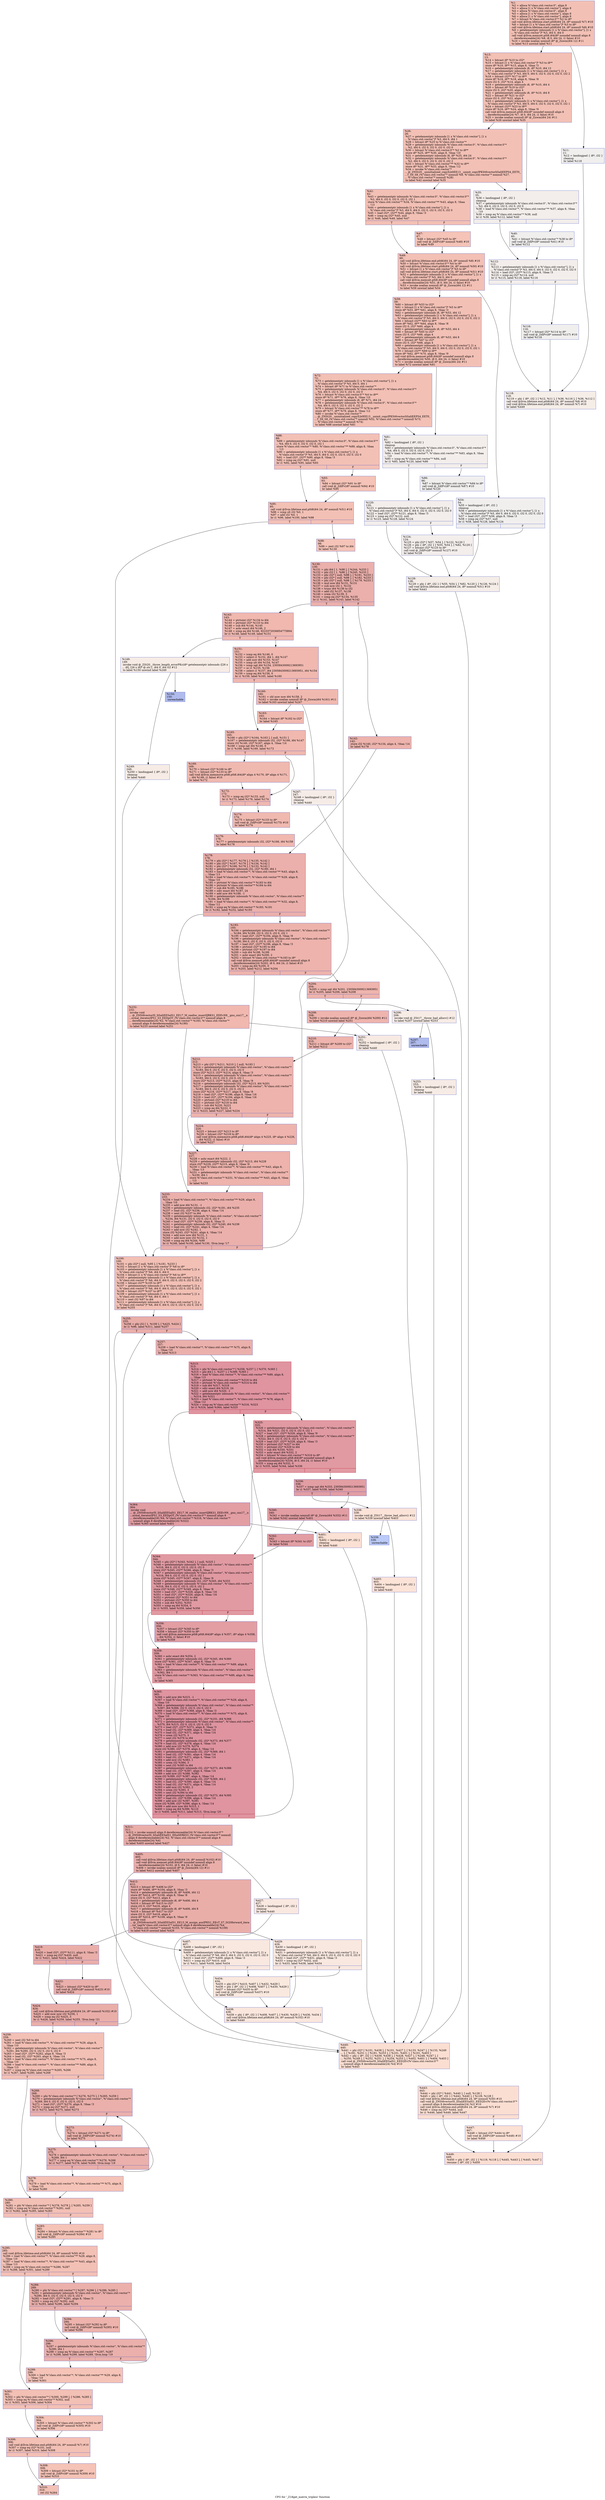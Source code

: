 digraph "CFG for '_Z18get_matrix_triplesi' function" {
	label="CFG for '_Z18get_matrix_triplesi' function";

	Node0x5599328fcbd0 [shape=record,color="#3d50c3ff", style=filled, fillcolor="#e5705870",label="{%1:\l  %2 = alloca %\"class.std::vector.0\", align 8\l  %3 = alloca [1 x %\"class.std::vector\"], align 8\l  %4 = alloca %\"class.std::vector.0\", align 8\l  %5 = alloca [1 x %\"class.std::vector\"], align 8\l  %6 = alloca [1 x %\"class.std::vector\"], align 8\l  %7 = bitcast %\"class.std::vector.0\"* %2 to i8*\l  call void @llvm.lifetime.start.p0i8(i64 24, i8* nonnull %7) #10\l  %8 = bitcast [1 x %\"class.std::vector\"]* %3 to i8*\l  call void @llvm.lifetime.start.p0i8(i64 24, i8* nonnull %8) #10\l  %9 = getelementptr inbounds [1 x %\"class.std::vector\"], [1 x\l... %\"class.std::vector\"]* %3, i64 0, i64 0\l  call void @llvm.memset.p0i8.i64(i8* noundef nonnull align 8\l... dereferenceable(24) %8, i8 0, i64 24, i1 false) #10\l  %10 = invoke noalias nonnull i8* @_Znwm(i64 12) #11\l          to label %13 unwind label %11\l}"];
	Node0x5599328fcbd0 -> Node0x5599328fde60;
	Node0x5599328fcbd0 -> Node0x5599328fdef0;
	Node0x5599328fdef0 [shape=record,color="#3d50c3ff", style=filled, fillcolor="#e0dbd870",label="{%11:\l11:                                               \l  %12 = landingpad \{ i8*, i32 \}\l          cleanup\l  br label %118\l}"];
	Node0x5599328fdef0 -> Node0x5599328fe3c0;
	Node0x5599328fde60 [shape=record,color="#3d50c3ff", style=filled, fillcolor="#e5705870",label="{%13:\l13:                                               \l  %14 = bitcast i8* %10 to i32*\l  %15 = bitcast [1 x %\"class.std::vector\"]* %3 to i8**\l  store i8* %10, i8** %15, align 8, !tbaa !3\l  %16 = getelementptr inbounds i8, i8* %10, i64 12\l  %17 = getelementptr inbounds [1 x %\"class.std::vector\"], [1 x\l... %\"class.std::vector\"]* %3, i64 0, i64 0, i32 0, i32 0, i32 0, i32 2\l  %18 = bitcast i32** %17 to i8**\l  store i8* %16, i8** %18, align 8, !tbaa !8\l  store i32 0, i32* %14, align 4\l  %19 = getelementptr inbounds i8, i8* %10, i64 4\l  %20 = bitcast i8* %19 to i32*\l  store i32 0, i32* %20, align 4\l  %21 = getelementptr inbounds i8, i8* %10, i64 8\l  %22 = bitcast i8* %21 to i32*\l  store i32 0, i32* %22, align 4\l  %23 = getelementptr inbounds [1 x %\"class.std::vector\"], [1 x\l... %\"class.std::vector\"]* %3, i64 0, i64 0, i32 0, i32 0, i32 0, i32 1\l  %24 = bitcast i32** %23 to i8**\l  store i8* %16, i8** %24, align 8, !tbaa !9\l  call void @llvm.memset.p0i8.i64(i8* noundef nonnull align 8\l... dereferenceable(24) %7, i8 0, i64 24, i1 false) #10\l  %25 = invoke noalias nonnull i8* @_Znwm(i64 24) #11\l          to label %26 unwind label %35\l}"];
	Node0x5599328fde60 -> Node0x5599328ffe50;
	Node0x5599328fde60 -> Node0x5599328ffee0;
	Node0x5599328ffe50 [shape=record,color="#3d50c3ff", style=filled, fillcolor="#e5705870",label="{%26:\l26:                                               \l  %27 = getelementptr inbounds [1 x %\"class.std::vector\"], [1 x\l... %\"class.std::vector\"]* %3, i64 0, i64 1\l  %28 = bitcast i8* %25 to %\"class.std::vector\"*\l  %29 = getelementptr inbounds %\"class.std::vector.0\", %\"class.std::vector.0\"*\l... %2, i64 0, i32 0, i32 0, i32 0, i32 0\l  %30 = bitcast %\"class.std::vector.0\"* %2 to i8**\l  store i8* %25, i8** %30, align 8, !tbaa !10\l  %31 = getelementptr inbounds i8, i8* %25, i64 24\l  %32 = getelementptr inbounds %\"class.std::vector.0\", %\"class.std::vector.0\"*\l... %2, i64 0, i32 0, i32 0, i32 0, i32 2\l  %33 = bitcast %\"class.std::vector\"** %32 to i8**\l  store i8* %31, i8** %33, align 8, !tbaa !12\l  %34 = invoke %\"class.std::vector\"*\l... @_ZNSt20__uninitialized_copyILb0EE13__uninit_copyIPKSt6vectorIiSaIiEEPS4_EET0_\l...T_S9_S8_(%\"class.std::vector\"* nonnull %9, %\"class.std::vector\"* nonnull %27,\l... %\"class.std::vector\"* nonnull %28)\l          to label %42 unwind label %35\l}"];
	Node0x5599328ffe50 -> Node0x559932900a20;
	Node0x5599328ffe50 -> Node0x5599328ffee0;
	Node0x5599328ffee0 [shape=record,color="#3d50c3ff", style=filled, fillcolor="#e5d8d170",label="{%35:\l35:                                               \l  %36 = landingpad \{ i8*, i32 \}\l          cleanup\l  %37 = getelementptr inbounds %\"class.std::vector.0\", %\"class.std::vector.0\"*\l... %2, i64 0, i32 0, i32 0, i32 0, i32 0\l  %38 = load %\"class.std::vector\"*, %\"class.std::vector\"** %37, align 8, !tbaa\l... !10\l  %39 = icmp eq %\"class.std::vector\"* %38, null\l  br i1 %39, label %112, label %40\l|{<s0>T|<s1>F}}"];
	Node0x5599328ffee0:s0 -> Node0x559932901630;
	Node0x5599328ffee0:s1 -> Node0x559932901680;
	Node0x559932901680 [shape=record,color="#3d50c3ff", style=filled, fillcolor="#e0dbd870",label="{%40:\l40:                                               \l  %41 = bitcast %\"class.std::vector\"* %38 to i8*\l  call void @_ZdlPv(i8* nonnull %41) #10\l  br label %112\l}"];
	Node0x559932901680 -> Node0x559932901630;
	Node0x559932900a20 [shape=record,color="#3d50c3ff", style=filled, fillcolor="#e5705870",label="{%42:\l42:                                               \l  %43 = getelementptr inbounds %\"class.std::vector.0\", %\"class.std::vector.0\"*\l... %2, i64 0, i32 0, i32 0, i32 0, i32 1\l  store %\"class.std::vector\"* %34, %\"class.std::vector\"** %43, align 8, !tbaa\l... !13\l  %44 = getelementptr inbounds [1 x %\"class.std::vector\"], [1 x\l... %\"class.std::vector\"]* %3, i64 0, i64 0, i32 0, i32 0, i32 0, i32 0\l  %45 = load i32*, i32** %44, align 8, !tbaa !3\l  %46 = icmp eq i32* %45, null\l  br i1 %46, label %49, label %47\l|{<s0>T|<s1>F}}"];
	Node0x559932900a20:s0 -> Node0x559932902530;
	Node0x559932900a20:s1 -> Node0x5599329025c0;
	Node0x5599329025c0 [shape=record,color="#3d50c3ff", style=filled, fillcolor="#e8765c70",label="{%47:\l47:                                               \l  %48 = bitcast i32* %45 to i8*\l  call void @_ZdlPv(i8* nonnull %48) #10\l  br label %49\l}"];
	Node0x5599329025c0 -> Node0x559932902530;
	Node0x559932902530 [shape=record,color="#3d50c3ff", style=filled, fillcolor="#e5705870",label="{%49:\l49:                                               \l  call void @llvm.lifetime.end.p0i8(i64 24, i8* nonnull %8) #10\l  %50 = bitcast %\"class.std::vector.0\"* %4 to i8*\l  call void @llvm.lifetime.start.p0i8(i64 24, i8* nonnull %50) #10\l  %51 = bitcast [1 x %\"class.std::vector\"]* %5 to i8*\l  call void @llvm.lifetime.start.p0i8(i64 24, i8* nonnull %51) #10\l  %52 = getelementptr inbounds [1 x %\"class.std::vector\"], [1 x\l... %\"class.std::vector\"]* %5, i64 0, i64 0\l  call void @llvm.memset.p0i8.i64(i8* noundef nonnull align 8\l... dereferenceable(24) %51, i8 0, i64 24, i1 false) #10\l  %53 = invoke noalias nonnull i8* @_Znwm(i64 12) #11\l          to label %59 unwind label %54\l}"];
	Node0x559932902530 -> Node0x559932903170;
	Node0x559932902530 -> Node0x5599329031c0;
	Node0x5599329031c0 [shape=record,color="#3d50c3ff", style=filled, fillcolor="#e0dbd870",label="{%54:\l54:                                               \l  %55 = landingpad \{ i8*, i32 \}\l          cleanup\l  %56 = getelementptr inbounds [1 x %\"class.std::vector\"], [1 x\l... %\"class.std::vector\"]* %5, i64 0, i64 0, i32 0, i32 0, i32 0, i32 0\l  %57 = load i32*, i32** %56, align 8, !tbaa !3\l  %58 = icmp eq i32* %57, null\l  br i1 %58, label %128, label %124\l|{<s0>T|<s1>F}}"];
	Node0x5599329031c0:s0 -> Node0x5599329034f0;
	Node0x5599329031c0:s1 -> Node0x559932903540;
	Node0x559932903170 [shape=record,color="#3d50c3ff", style=filled, fillcolor="#e5705870",label="{%59:\l59:                                               \l  %60 = bitcast i8* %53 to i32*\l  %61 = bitcast [1 x %\"class.std::vector\"]* %5 to i8**\l  store i8* %53, i8** %61, align 8, !tbaa !3\l  %62 = getelementptr inbounds i8, i8* %53, i64 12\l  %63 = getelementptr inbounds [1 x %\"class.std::vector\"], [1 x\l... %\"class.std::vector\"]* %5, i64 0, i64 0, i32 0, i32 0, i32 0, i32 2\l  %64 = bitcast i32** %63 to i8**\l  store i8* %62, i8** %64, align 8, !tbaa !8\l  store i32 0, i32* %60, align 4\l  %65 = getelementptr inbounds i8, i8* %53, i64 4\l  %66 = bitcast i8* %65 to i32*\l  store i32 0, i32* %66, align 4\l  %67 = getelementptr inbounds i8, i8* %53, i64 8\l  %68 = bitcast i8* %67 to i32*\l  store i32 0, i32* %68, align 4\l  %69 = getelementptr inbounds [1 x %\"class.std::vector\"], [1 x\l... %\"class.std::vector\"]* %5, i64 0, i64 0, i32 0, i32 0, i32 0, i32 1\l  %70 = bitcast i32** %69 to i8**\l  store i8* %62, i8** %70, align 8, !tbaa !9\l  call void @llvm.memset.p0i8.i64(i8* noundef nonnull align 8\l... dereferenceable(24) %50, i8 0, i64 24, i1 false) #10\l  %71 = invoke noalias nonnull i8* @_Znwm(i64 24) #11\l          to label %72 unwind label %81\l}"];
	Node0x559932903170 -> Node0x5599329052c0;
	Node0x559932903170 -> Node0x559932905310;
	Node0x5599329052c0 [shape=record,color="#3d50c3ff", style=filled, fillcolor="#e5705870",label="{%72:\l72:                                               \l  %73 = getelementptr inbounds [1 x %\"class.std::vector\"], [1 x\l... %\"class.std::vector\"]* %5, i64 0, i64 1\l  %74 = bitcast i8* %71 to %\"class.std::vector\"*\l  %75 = getelementptr inbounds %\"class.std::vector.0\", %\"class.std::vector.0\"*\l... %4, i64 0, i32 0, i32 0, i32 0, i32 0\l  %76 = bitcast %\"class.std::vector.0\"* %4 to i8**\l  store i8* %71, i8** %76, align 8, !tbaa !10\l  %77 = getelementptr inbounds i8, i8* %71, i64 24\l  %78 = getelementptr inbounds %\"class.std::vector.0\", %\"class.std::vector.0\"*\l... %4, i64 0, i32 0, i32 0, i32 0, i32 2\l  %79 = bitcast %\"class.std::vector\"** %78 to i8**\l  store i8* %77, i8** %79, align 8, !tbaa !12\l  %80 = invoke %\"class.std::vector\"*\l... @_ZNSt20__uninitialized_copyILb0EE13__uninit_copyIPKSt6vectorIiSaIiEEPS4_EET0_\l...T_S9_S8_(%\"class.std::vector\"* nonnull %52, %\"class.std::vector\"* nonnull %73,\l... %\"class.std::vector\"* nonnull %74)\l          to label %88 unwind label %81\l}"];
	Node0x5599329052c0 -> Node0x559932906070;
	Node0x5599329052c0 -> Node0x559932905310;
	Node0x559932905310 [shape=record,color="#3d50c3ff", style=filled, fillcolor="#e5d8d170",label="{%81:\l81:                                               \l  %82 = landingpad \{ i8*, i32 \}\l          cleanup\l  %83 = getelementptr inbounds %\"class.std::vector.0\", %\"class.std::vector.0\"*\l... %4, i64 0, i32 0, i32 0, i32 0, i32 0\l  %84 = load %\"class.std::vector\"*, %\"class.std::vector\"** %83, align 8, !tbaa\l... !10\l  %85 = icmp eq %\"class.std::vector\"* %84, null\l  br i1 %85, label %120, label %86\l|{<s0>T|<s1>F}}"];
	Node0x559932905310:s0 -> Node0x559932906520;
	Node0x559932905310:s1 -> Node0x559932906570;
	Node0x559932906570 [shape=record,color="#3d50c3ff", style=filled, fillcolor="#e0dbd870",label="{%86:\l86:                                               \l  %87 = bitcast %\"class.std::vector\"* %84 to i8*\l  call void @_ZdlPv(i8* nonnull %87) #10\l  br label %120\l}"];
	Node0x559932906570 -> Node0x559932906520;
	Node0x559932906070 [shape=record,color="#3d50c3ff", style=filled, fillcolor="#e5705870",label="{%88:\l88:                                               \l  %89 = getelementptr inbounds %\"class.std::vector.0\", %\"class.std::vector.0\"*\l... %4, i64 0, i32 0, i32 0, i32 0, i32 1\l  store %\"class.std::vector\"* %80, %\"class.std::vector\"** %89, align 8, !tbaa\l... !13\l  %90 = getelementptr inbounds [1 x %\"class.std::vector\"], [1 x\l... %\"class.std::vector\"]* %5, i64 0, i64 0, i32 0, i32 0, i32 0, i32 0\l  %91 = load i32*, i32** %90, align 8, !tbaa !3\l  %92 = icmp eq i32* %91, null\l  br i1 %92, label %95, label %93\l|{<s0>T|<s1>F}}"];
	Node0x559932906070:s0 -> Node0x5599329072a0;
	Node0x559932906070:s1 -> Node0x5599329072f0;
	Node0x5599329072f0 [shape=record,color="#3d50c3ff", style=filled, fillcolor="#e8765c70",label="{%93:\l93:                                               \l  %94 = bitcast i32* %91 to i8*\l  call void @_ZdlPv(i8* nonnull %94) #10\l  br label %95\l}"];
	Node0x5599329072f0 -> Node0x5599329072a0;
	Node0x5599329072a0 [shape=record,color="#3d50c3ff", style=filled, fillcolor="#e5705870",label="{%95:\l95:                                               \l  call void @llvm.lifetime.end.p0i8(i64 24, i8* nonnull %51) #10\l  %96 = icmp slt i32 %0, 1\l  %97 = add i32 %0, 1\l  br i1 %96, label %100, label %98\l|{<s0>T|<s1>F}}"];
	Node0x5599329072a0:s0 -> Node0x559932907850;
	Node0x5599329072a0:s1 -> Node0x5599329078a0;
	Node0x5599329078a0 [shape=record,color="#3d50c3ff", style=filled, fillcolor="#e8765c70",label="{%98:\l98:                                               \l  %99 = zext i32 %97 to i64\l  br label %130\l}"];
	Node0x5599329078a0 -> Node0x559932907a10;
	Node0x559932907850 [shape=record,color="#3d50c3ff", style=filled, fillcolor="#e5705870",label="{%100:\l100:                                              \l  %101 = phi i32* [ null, %95 ], [ %181, %233 ]\l  %102 = bitcast [1 x %\"class.std::vector\"]* %6 to i8*\l  %103 = getelementptr inbounds [1 x %\"class.std::vector\"], [1 x\l... %\"class.std::vector\"]* %6, i64 0, i64 0\l  %104 = bitcast [1 x %\"class.std::vector\"]* %6 to i8**\l  %105 = getelementptr inbounds [1 x %\"class.std::vector\"], [1 x\l... %\"class.std::vector\"]* %6, i64 0, i64 0, i32 0, i32 0, i32 0, i32 2\l  %106 = bitcast i32** %105 to i8**\l  %107 = getelementptr inbounds [1 x %\"class.std::vector\"], [1 x\l... %\"class.std::vector\"]* %6, i64 0, i64 0, i32 0, i32 0, i32 0, i32 1\l  %108 = bitcast i32** %107 to i8**\l  %109 = getelementptr inbounds [1 x %\"class.std::vector\"], [1 x\l... %\"class.std::vector\"]* %6, i64 0, i64 1\l  %110 = zext i32 %97 to i64\l  %111 = getelementptr inbounds [1 x %\"class.std::vector\"], [1 x\l... %\"class.std::vector\"]* %6, i64 0, i64 0, i32 0, i32 0, i32 0, i32 0\l  br label %255\l}"];
	Node0x559932907850 -> Node0x559932908320;
	Node0x559932901630 [shape=record,color="#3d50c3ff", style=filled, fillcolor="#e5d8d170",label="{%112:\l112:                                              \l  %113 = getelementptr inbounds [1 x %\"class.std::vector\"], [1 x\l... %\"class.std::vector\"]* %3, i64 0, i64 0, i32 0, i32 0, i32 0, i32 0\l  %114 = load i32*, i32** %113, align 8, !tbaa !3\l  %115 = icmp eq i32* %114, null\l  br i1 %115, label %118, label %116\l|{<s0>T|<s1>F}}"];
	Node0x559932901630:s0 -> Node0x5599328fe3c0;
	Node0x559932901630:s1 -> Node0x559932908660;
	Node0x559932908660 [shape=record,color="#3d50c3ff", style=filled, fillcolor="#e0dbd870",label="{%116:\l116:                                              \l  %117 = bitcast i32* %114 to i8*\l  call void @_ZdlPv(i8* nonnull %117) #10\l  br label %118\l}"];
	Node0x559932908660 -> Node0x5599328fe3c0;
	Node0x5599328fe3c0 [shape=record,color="#3d50c3ff", style=filled, fillcolor="#e8d6cc70",label="{%118:\l118:                                              \l  %119 = phi \{ i8*, i32 \} [ %12, %11 ], [ %36, %116 ], [ %36, %112 ]\l  call void @llvm.lifetime.end.p0i8(i64 24, i8* nonnull %8) #10\l  call void @llvm.lifetime.end.p0i8(i64 24, i8* nonnull %7) #10\l  br label %449\l}"];
	Node0x5599328fe3c0 -> Node0x559932908cb0;
	Node0x559932906520 [shape=record,color="#3d50c3ff", style=filled, fillcolor="#e5d8d170",label="{%120:\l120:                                              \l  %121 = getelementptr inbounds [1 x %\"class.std::vector\"], [1 x\l... %\"class.std::vector\"]* %5, i64 0, i64 0, i32 0, i32 0, i32 0, i32 0\l  %122 = load i32*, i32** %121, align 8, !tbaa !3\l  %123 = icmp eq i32* %122, null\l  br i1 %123, label %128, label %124\l|{<s0>T|<s1>F}}"];
	Node0x559932906520:s0 -> Node0x5599329034f0;
	Node0x559932906520:s1 -> Node0x559932903540;
	Node0x559932903540 [shape=record,color="#3d50c3ff", style=filled, fillcolor="#e3d9d370",label="{%124:\l124:                                              \l  %125 = phi i32* [ %57, %54 ], [ %122, %120 ]\l  %126 = phi \{ i8*, i32 \} [ %55, %54 ], [ %82, %120 ]\l  %127 = bitcast i32* %125 to i8*\l  call void @_ZdlPv(i8* nonnull %127) #10\l  br label %128\l}"];
	Node0x559932903540 -> Node0x5599329034f0;
	Node0x5599329034f0 [shape=record,color="#3d50c3ff", style=filled, fillcolor="#e8d6cc70",label="{%128:\l128:                                              \l  %129 = phi \{ i8*, i32 \} [ %55, %54 ], [ %82, %120 ], [ %126, %124 ]\l  call void @llvm.lifetime.end.p0i8(i64 24, i8* nonnull %51) #10\l  br label %443\l}"];
	Node0x5599329034f0 -> Node0x559932909d60;
	Node0x559932907a10 [shape=record,color="#3d50c3ff", style=filled, fillcolor="#d24b4070",label="{%130:\l130:                                              \l  %131 = phi i64 [ 1, %98 ], [ %244, %233 ]\l  %132 = phi i32 [ 1, %98 ], [ %245, %233 ]\l  %133 = phi i32* [ null, %98 ], [ %181, %233 ]\l  %134 = phi i32* [ null, %98 ], [ %182, %233 ]\l  %135 = phi i32* [ null, %98 ], [ %179, %233 ]\l  %136 = mul nsw i64 %131, %131\l  %137 = sub nsw i32 1, %132\l  %138 = trunc i64 %136 to i32\l  %139 = add i32 %137, %138\l  %140 = srem i32 %139, 3\l  %141 = icmp eq i32* %134, %135\l  br i1 %141, label %143, label %142\l|{<s0>T|<s1>F}}"];
	Node0x559932907a10:s0 -> Node0x55993290a560;
	Node0x559932907a10:s1 -> Node0x55993290a5f0;
	Node0x55993290a5f0 [shape=record,color="#3d50c3ff", style=filled, fillcolor="#d6524470",label="{%142:\l142:                                              \l  store i32 %140, i32* %134, align 4, !tbaa !14\l  br label %178\l}"];
	Node0x55993290a5f0 -> Node0x55993290a880;
	Node0x55993290a560 [shape=record,color="#3d50c3ff", style=filled, fillcolor="#dc5d4a70",label="{%143:\l143:                                              \l  %144 = ptrtoint i32* %134 to i64\l  %145 = ptrtoint i32* %133 to i64\l  %146 = sub i64 %144, %145\l  %147 = ashr exact i64 %146, 2\l  %148 = icmp eq i64 %146, 9223372036854775804\l  br i1 %148, label %149, label %151\l|{<s0>T|<s1>F}}"];
	Node0x55993290a560:s0 -> Node0x55993290ac70;
	Node0x55993290a560:s1 -> Node0x55993290acc0;
	Node0x55993290ac70 [shape=record,color="#3d50c3ff", style=filled, fillcolor="#ecd3c570",label="{%149:\l149:                                              \l  invoke void @_ZSt20__throw_length_errorPKc(i8* getelementptr inbounds ([26 x\l... i8], [26 x i8]* @.str.1, i64 0, i64 0)) #12\l          to label %150 unwind label %249\l}"];
	Node0x55993290ac70 -> Node0x55993290aec0;
	Node0x55993290ac70 -> Node0x55993290af10;
	Node0x55993290aec0 [shape=record,color="#3d50c3ff", style=filled, fillcolor="#4c66d670",label="{%150:\l150:                                              \l  unreachable\l}"];
	Node0x55993290acc0 [shape=record,color="#3d50c3ff", style=filled, fillcolor="#dc5d4a70",label="{%151:\l151:                                              \l  %152 = icmp eq i64 %146, 0\l  %153 = select i1 %152, i64 1, i64 %147\l  %154 = add nsw i64 %153, %147\l  %155 = icmp ult i64 %154, %147\l  %156 = icmp ugt i64 %154, 2305843009213693951\l  %157 = or i1 %155, %156\l  %158 = select i1 %157, i64 2305843009213693951, i64 %154\l  %159 = icmp eq i64 %158, 0\l  br i1 %159, label %165, label %160\l|{<s0>T|<s1>F}}"];
	Node0x55993290acc0:s0 -> Node0x55993290b750;
	Node0x55993290acc0:s1 -> Node0x55993290b7a0;
	Node0x55993290b7a0 [shape=record,color="#3d50c3ff", style=filled, fillcolor="#de614d70",label="{%160:\l160:                                              \l  %161 = shl nuw nsw i64 %158, 2\l  %162 = invoke noalias nonnull i8* @_Znwm(i64 %161) #11\l          to label %163 unwind label %247\l}"];
	Node0x55993290b7a0 -> Node0x55993290b930;
	Node0x55993290b7a0 -> Node0x55993290b980;
	Node0x55993290b930 [shape=record,color="#3d50c3ff", style=filled, fillcolor="#de614d70",label="{%163:\l163:                                              \l  %164 = bitcast i8* %162 to i32*\l  br label %165\l}"];
	Node0x55993290b930 -> Node0x55993290b750;
	Node0x55993290b750 [shape=record,color="#3d50c3ff", style=filled, fillcolor="#dc5d4a70",label="{%165:\l165:                                              \l  %166 = phi i32* [ %164, %163 ], [ null, %151 ]\l  %167 = getelementptr inbounds i32, i32* %166, i64 %147\l  store i32 %140, i32* %167, align 4, !tbaa !14\l  %168 = icmp sgt i64 %146, 0\l  br i1 %168, label %169, label %172\l|{<s0>T|<s1>F}}"];
	Node0x55993290b750:s0 -> Node0x55993290c4c0;
	Node0x55993290b750:s1 -> Node0x55993290c510;
	Node0x55993290c4c0 [shape=record,color="#3d50c3ff", style=filled, fillcolor="#de614d70",label="{%169:\l169:                                              \l  %170 = bitcast i32* %166 to i8*\l  %171 = bitcast i32* %133 to i8*\l  call void @llvm.memmove.p0i8.p0i8.i64(i8* align 4 %170, i8* align 4 %171,\l... i64 %146, i1 false) #10\l  br label %172\l}"];
	Node0x55993290c4c0 -> Node0x55993290c510;
	Node0x55993290c510 [shape=record,color="#3d50c3ff", style=filled, fillcolor="#dc5d4a70",label="{%172:\l172:                                              \l  %173 = icmp eq i32* %133, null\l  br i1 %173, label %176, label %174\l|{<s0>T|<s1>F}}"];
	Node0x55993290c510:s0 -> Node0x55993290cb00;
	Node0x55993290c510:s1 -> Node0x55993290cb50;
	Node0x55993290cb50 [shape=record,color="#3d50c3ff", style=filled, fillcolor="#de614d70",label="{%174:\l174:                                              \l  %175 = bitcast i32* %133 to i8*\l  call void @_ZdlPv(i8* nonnull %175) #10\l  br label %176\l}"];
	Node0x55993290cb50 -> Node0x55993290cb00;
	Node0x55993290cb00 [shape=record,color="#3d50c3ff", style=filled, fillcolor="#dc5d4a70",label="{%176:\l176:                                              \l  %177 = getelementptr inbounds i32, i32* %166, i64 %158\l  br label %178\l}"];
	Node0x55993290cb00 -> Node0x55993290a880;
	Node0x55993290a880 [shape=record,color="#3d50c3ff", style=filled, fillcolor="#d24b4070",label="{%178:\l178:                                              \l  %179 = phi i32* [ %177, %176 ], [ %135, %142 ]\l  %180 = phi i32* [ %167, %176 ], [ %134, %142 ]\l  %181 = phi i32* [ %166, %176 ], [ %133, %142 ]\l  %182 = getelementptr inbounds i32, i32* %180, i64 1\l  %183 = load %\"class.std::vector\"*, %\"class.std::vector\"** %43, align 8,\l... !tbaa !13\l  %184 = load %\"class.std::vector\"*, %\"class.std::vector\"** %29, align 8,\l... !tbaa !10\l  %185 = ptrtoint %\"class.std::vector\"* %183 to i64\l  %186 = ptrtoint %\"class.std::vector\"* %184 to i64\l  %187 = sub i64 %185, %186\l  %188 = sdiv exact i64 %187, 24\l  %189 = add nsw i64 %188, -1\l  %190 = getelementptr inbounds %\"class.std::vector\", %\"class.std::vector\"*\l... %184, i64 %189\l  %191 = load %\"class.std::vector\"*, %\"class.std::vector\"** %32, align 8,\l... !tbaa !12\l  %192 = icmp eq %\"class.std::vector\"* %183, %191\l  br i1 %192, label %232, label %193\l|{<s0>T|<s1>F}}"];
	Node0x55993290a880:s0 -> Node0x55993290d730;
	Node0x55993290a880:s1 -> Node0x55993290d780;
	Node0x55993290d780 [shape=record,color="#3d50c3ff", style=filled, fillcolor="#d6524470",label="{%193:\l193:                                              \l  %194 = getelementptr inbounds %\"class.std::vector\", %\"class.std::vector\"*\l... %184, i64 %189, i32 0, i32 0, i32 0, i32 1\l  %195 = load i32*, i32** %194, align 8, !tbaa !9\l  %196 = getelementptr inbounds %\"class.std::vector\", %\"class.std::vector\"*\l... %190, i64 0, i32 0, i32 0, i32 0, i32 0\l  %197 = load i32*, i32** %196, align 8, !tbaa !3\l  %198 = ptrtoint i32* %195 to i64\l  %199 = ptrtoint i32* %197 to i64\l  %200 = sub i64 %198, %199\l  %201 = ashr exact i64 %200, 2\l  %202 = bitcast %\"class.std::vector\"* %183 to i8*\l  call void @llvm.memset.p0i8.i64(i8* noundef nonnull align 8\l... dereferenceable(24) %202, i8 0, i64 24, i1 false) #10\l  %203 = icmp eq i64 %200, 0\l  br i1 %203, label %212, label %204\l|{<s0>T|<s1>F}}"];
	Node0x55993290d780:s0 -> Node0x55993290e030;
	Node0x55993290d780:s1 -> Node0x55993290e080;
	Node0x55993290e080 [shape=record,color="#3d50c3ff", style=filled, fillcolor="#d8564670",label="{%204:\l204:                                              \l  %205 = icmp ugt i64 %201, 2305843009213693951\l  br i1 %205, label %206, label %208\l|{<s0>T|<s1>F}}"];
	Node0x55993290e080:s0 -> Node0x55993290e210;
	Node0x55993290e080:s1 -> Node0x55993290e260;
	Node0x55993290e210 [shape=record,color="#3d50c3ff", style=filled, fillcolor="#ecd3c570",label="{%206:\l206:                                              \l  invoke void @_ZSt17__throw_bad_allocv() #12\l          to label %207 unwind label %253\l}"];
	Node0x55993290e210 -> Node0x55993290e360;
	Node0x55993290e210 -> Node0x55993290e3b0;
	Node0x55993290e360 [shape=record,color="#3d50c3ff", style=filled, fillcolor="#4c66d670",label="{%207:\l207:                                              \l  unreachable\l}"];
	Node0x55993290e260 [shape=record,color="#3d50c3ff", style=filled, fillcolor="#d8564670",label="{%208:\l208:                                              \l  %209 = invoke noalias nonnull i8* @_Znwm(i64 %200) #11\l          to label %210 unwind label %251\l}"];
	Node0x55993290e260 -> Node0x55993290e650;
	Node0x55993290e260 -> Node0x55993290e6a0;
	Node0x55993290e650 [shape=record,color="#3d50c3ff", style=filled, fillcolor="#d8564670",label="{%210:\l210:                                              \l  %211 = bitcast i8* %209 to i32*\l  br label %212\l}"];
	Node0x55993290e650 -> Node0x55993290e030;
	Node0x55993290e030 [shape=record,color="#3d50c3ff", style=filled, fillcolor="#d6524470",label="{%212:\l212:                                              \l  %213 = phi i32* [ %211, %210 ], [ null, %193 ]\l  %214 = getelementptr inbounds %\"class.std::vector\", %\"class.std::vector\"*\l... %183, i64 0, i32 0, i32 0, i32 0, i32 0\l  store i32* %213, i32** %214, align 8, !tbaa !3\l  %215 = getelementptr inbounds %\"class.std::vector\", %\"class.std::vector\"*\l... %183, i64 0, i32 0, i32 0, i32 0, i32 1\l  store i32* %213, i32** %215, align 8, !tbaa !9\l  %216 = getelementptr inbounds i32, i32* %213, i64 %201\l  %217 = getelementptr inbounds %\"class.std::vector\", %\"class.std::vector\"*\l... %183, i64 0, i32 0, i32 0, i32 0, i32 2\l  store i32* %216, i32** %217, align 8, !tbaa !8\l  %218 = load i32*, i32** %196, align 8, !tbaa !16\l  %219 = load i32*, i32** %194, align 8, !tbaa !16\l  %220 = ptrtoint i32* %219 to i64\l  %221 = ptrtoint i32* %218 to i64\l  %222 = sub i64 %220, %221\l  %223 = icmp eq i64 %222, 0\l  br i1 %223, label %227, label %224\l|{<s0>T|<s1>F}}"];
	Node0x55993290e030:s0 -> Node0x55993290f8f0;
	Node0x55993290e030:s1 -> Node0x55993290f940;
	Node0x55993290f940 [shape=record,color="#3d50c3ff", style=filled, fillcolor="#d8564670",label="{%224:\l224:                                              \l  %225 = bitcast i32* %213 to i8*\l  %226 = bitcast i32* %218 to i8*\l  call void @llvm.memmove.p0i8.p0i8.i64(i8* align 4 %225, i8* align 4 %226,\l... i64 %222, i1 false) #10\l  br label %227\l}"];
	Node0x55993290f940 -> Node0x55993290f8f0;
	Node0x55993290f8f0 [shape=record,color="#3d50c3ff", style=filled, fillcolor="#d6524470",label="{%227:\l227:                                              \l  %228 = ashr exact i64 %222, 2\l  %229 = getelementptr inbounds i32, i32* %213, i64 %228\l  store i32* %229, i32** %215, align 8, !tbaa !9\l  %230 = load %\"class.std::vector\"*, %\"class.std::vector\"** %43, align 8,\l... !tbaa !13\l  %231 = getelementptr inbounds %\"class.std::vector\", %\"class.std::vector\"*\l... %230, i64 1\l  store %\"class.std::vector\"* %231, %\"class.std::vector\"** %43, align 8, !tbaa\l... !13\l  br label %233\l}"];
	Node0x55993290f8f0 -> Node0x559932907ad0;
	Node0x55993290d730 [shape=record,color="#3d50c3ff", style=filled, fillcolor="#dc5d4a70",label="{%232:\l232:                                              \l  invoke void\l... @_ZNSt6vectorIS_IiSaIiEESaIS1_EE17_M_realloc_insertIJRKS1_EEEvN9__gnu_cxx17__n\l...ormal_iteratorIPS1_S3_EEDpOT_(%\"class.std::vector.0\"* nonnull align 8\l... dereferenceable(24) %2, %\"class.std::vector\"* %183, %\"class.std::vector\"*\l... nonnull align 8 dereferenceable(24) %190)\l          to label %233 unwind label %251\l}"];
	Node0x55993290d730 -> Node0x559932907ad0;
	Node0x55993290d730 -> Node0x55993290e6a0;
	Node0x559932907ad0 [shape=record,color="#3d50c3ff", style=filled, fillcolor="#d24b4070",label="{%233:\l233:                                              \l  %234 = load %\"class.std::vector\"*, %\"class.std::vector\"** %29, align 8,\l... !tbaa !10\l  %235 = add nsw i64 %131, -1\l  %236 = getelementptr inbounds i32, i32* %181, i64 %235\l  %237 = load i32, i32* %236, align 4, !tbaa !14\l  %238 = sext i32 %237 to i64\l  %239 = getelementptr inbounds %\"class.std::vector\", %\"class.std::vector\"*\l... %234, i64 %131, i32 0, i32 0, i32 0, i32 0\l  %240 = load i32*, i32** %239, align 8, !tbaa !3\l  %241 = getelementptr inbounds i32, i32* %240, i64 %238\l  %242 = load i32, i32* %241, align 4, !tbaa !14\l  %243 = add nsw i32 %242, 1\l  store i32 %243, i32* %241, align 4, !tbaa !14\l  %244 = add nuw nsw i64 %131, 1\l  %245 = add nuw nsw i32 %132, 1\l  %246 = icmp eq i64 %244, %99\l  br i1 %246, label %100, label %130, !llvm.loop !17\l|{<s0>T|<s1>F}}"];
	Node0x559932907ad0:s0 -> Node0x559932907850;
	Node0x559932907ad0:s1 -> Node0x559932907a10;
	Node0x55993290b980 [shape=record,color="#3d50c3ff", style=filled, fillcolor="#ead5c970",label="{%247:\l247:                                              \l  %248 = landingpad \{ i8*, i32 \}\l          cleanup\l  br label %440\l}"];
	Node0x55993290b980 -> Node0x559932910e20;
	Node0x55993290af10 [shape=record,color="#3d50c3ff", style=filled, fillcolor="#ecd3c570",label="{%249:\l249:                                              \l  %250 = landingpad \{ i8*, i32 \}\l          cleanup\l  br label %440\l}"];
	Node0x55993290af10 -> Node0x559932910e20;
	Node0x55993290e6a0 [shape=record,color="#3d50c3ff", style=filled, fillcolor="#eed0c070",label="{%251:\l251:                                              \l  %252 = landingpad \{ i8*, i32 \}\l          cleanup\l  br label %440\l}"];
	Node0x55993290e6a0 -> Node0x559932910e20;
	Node0x55993290e3b0 [shape=record,color="#3d50c3ff", style=filled, fillcolor="#ecd3c570",label="{%253:\l253:                                              \l  %254 = landingpad \{ i8*, i32 \}\l          cleanup\l  br label %440\l}"];
	Node0x55993290e3b0 -> Node0x559932910e20;
	Node0x559932908320 [shape=record,color="#3d50c3ff", style=filled, fillcolor="#d0473d70",label="{%255:\l255:                                              \l  %256 = phi i32 [ 1, %100 ], [ %425, %424 ]\l  br i1 %96, label %311, label %257\l|{<s0>T|<s1>F}}"];
	Node0x559932908320:s0 -> Node0x559932909330;
	Node0x559932908320:s1 -> Node0x559932909380;
	Node0x559932909380 [shape=record,color="#3d50c3ff", style=filled, fillcolor="#d24b4070",label="{%257:\l257:                                              \l  %258 = load %\"class.std::vector\"*, %\"class.std::vector\"** %75, align 8,\l... !tbaa !10\l  br label %313\l}"];
	Node0x559932909380 -> Node0x5599329094f0;
	Node0x5599329095b0 [shape=record,color="#3d50c3ff", style=filled, fillcolor="#e5705870",label="{%259:\l259:                                              \l  %260 = sext i32 %0 to i64\l  %261 = load %\"class.std::vector\"*, %\"class.std::vector\"** %29, align 8,\l... !tbaa !10\l  %262 = getelementptr inbounds %\"class.std::vector\", %\"class.std::vector\"*\l... %261, i64 %260, i32 0, i32 0, i32 0, i32 0\l  %263 = load i32*, i32** %262, align 8, !tbaa !3\l  %264 = load i32, i32* %263, align 4, !tbaa !14\l  %265 = load %\"class.std::vector\"*, %\"class.std::vector\"** %75, align 8,\l... !tbaa !10\l  %266 = load %\"class.std::vector\"*, %\"class.std::vector\"** %89, align 8,\l... !tbaa !13\l  %267 = icmp eq %\"class.std::vector\"* %265, %266\l  br i1 %267, label %280, label %268\l|{<s0>T|<s1>F}}"];
	Node0x5599329095b0:s0 -> Node0x559932909a50;
	Node0x5599329095b0:s1 -> Node0x559932909aa0;
	Node0x559932909aa0 [shape=record,color="#3d50c3ff", style=filled, fillcolor="#d24b4070",label="{%268:\l268:                                              \l  %269 = phi %\"class.std::vector\"* [ %276, %275 ], [ %265, %259 ]\l  %270 = getelementptr inbounds %\"class.std::vector\", %\"class.std::vector\"*\l... %269, i64 0, i32 0, i32 0, i32 0, i32 0\l  %271 = load i32*, i32** %270, align 8, !tbaa !3\l  %272 = icmp eq i32* %271, null\l  br i1 %272, label %275, label %273\l|{<s0>T|<s1>F}}"];
	Node0x559932909aa0:s0 -> Node0x559932909af0;
	Node0x559932909aa0:s1 -> Node0x559932912610;
	Node0x559932912610 [shape=record,color="#3d50c3ff", style=filled, fillcolor="#d6524470",label="{%273:\l273:                                              \l  %274 = bitcast i32* %271 to i8*\l  call void @_ZdlPv(i8* nonnull %274) #10\l  br label %275\l}"];
	Node0x559932912610 -> Node0x559932909af0;
	Node0x559932909af0 [shape=record,color="#3d50c3ff", style=filled, fillcolor="#d24b4070",label="{%275:\l275:                                              \l  %276 = getelementptr inbounds %\"class.std::vector\", %\"class.std::vector\"*\l... %269, i64 1\l  %277 = icmp eq %\"class.std::vector\"* %276, %266\l  br i1 %277, label %278, label %268, !llvm.loop !19\l|{<s0>T|<s1>F}}"];
	Node0x559932909af0:s0 -> Node0x559932912a50;
	Node0x559932909af0:s1 -> Node0x559932909aa0;
	Node0x559932912a50 [shape=record,color="#3d50c3ff", style=filled, fillcolor="#e8765c70",label="{%278:\l278:                                              \l  %279 = load %\"class.std::vector\"*, %\"class.std::vector\"** %75, align 8,\l... !tbaa !10\l  br label %280\l}"];
	Node0x559932912a50 -> Node0x559932909a50;
	Node0x559932909a50 [shape=record,color="#3d50c3ff", style=filled, fillcolor="#e5705870",label="{%280:\l280:                                              \l  %281 = phi %\"class.std::vector\"* [ %279, %278 ], [ %265, %259 ]\l  %282 = icmp eq %\"class.std::vector\"* %281, null\l  br i1 %282, label %285, label %283\l|{<s0>T|<s1>F}}"];
	Node0x559932909a50:s0 -> Node0x5599328fe8f0;
	Node0x559932909a50:s1 -> Node0x5599328fe940;
	Node0x5599328fe940 [shape=record,color="#3d50c3ff", style=filled, fillcolor="#e8765c70",label="{%283:\l283:                                              \l  %284 = bitcast %\"class.std::vector\"* %281 to i8*\l  call void @_ZdlPv(i8* nonnull %284) #10\l  br label %285\l}"];
	Node0x5599328fe940 -> Node0x5599328fe8f0;
	Node0x5599328fe8f0 [shape=record,color="#3d50c3ff", style=filled, fillcolor="#e5705870",label="{%285:\l285:                                              \l  call void @llvm.lifetime.end.p0i8(i64 24, i8* nonnull %50) #10\l  %286 = load %\"class.std::vector\"*, %\"class.std::vector\"** %29, align 8,\l... !tbaa !10\l  %287 = load %\"class.std::vector\"*, %\"class.std::vector\"** %43, align 8,\l... !tbaa !13\l  %288 = icmp eq %\"class.std::vector\"* %286, %287\l  br i1 %288, label %301, label %289\l|{<s0>T|<s1>F}}"];
	Node0x5599328fe8f0:s0 -> Node0x5599328fef10;
	Node0x5599328fe8f0:s1 -> Node0x5599328fef60;
	Node0x5599328fef60 [shape=record,color="#3d50c3ff", style=filled, fillcolor="#d24b4070",label="{%289:\l289:                                              \l  %290 = phi %\"class.std::vector\"* [ %297, %296 ], [ %286, %285 ]\l  %291 = getelementptr inbounds %\"class.std::vector\", %\"class.std::vector\"*\l... %290, i64 0, i32 0, i32 0, i32 0, i32 0\l  %292 = load i32*, i32** %291, align 8, !tbaa !3\l  %293 = icmp eq i32* %292, null\l  br i1 %293, label %296, label %294\l|{<s0>T|<s1>F}}"];
	Node0x5599328fef60:s0 -> Node0x5599328ff060;
	Node0x5599328fef60:s1 -> Node0x5599329142f0;
	Node0x5599329142f0 [shape=record,color="#3d50c3ff", style=filled, fillcolor="#d6524470",label="{%294:\l294:                                              \l  %295 = bitcast i32* %292 to i8*\l  call void @_ZdlPv(i8* nonnull %295) #10\l  br label %296\l}"];
	Node0x5599329142f0 -> Node0x5599328ff060;
	Node0x5599328ff060 [shape=record,color="#3d50c3ff", style=filled, fillcolor="#d24b4070",label="{%296:\l296:                                              \l  %297 = getelementptr inbounds %\"class.std::vector\", %\"class.std::vector\"*\l... %290, i64 1\l  %298 = icmp eq %\"class.std::vector\"* %297, %287\l  br i1 %298, label %299, label %289, !llvm.loop !19\l|{<s0>T|<s1>F}}"];
	Node0x5599328ff060:s0 -> Node0x559932914730;
	Node0x5599328ff060:s1 -> Node0x5599328fef60;
	Node0x559932914730 [shape=record,color="#3d50c3ff", style=filled, fillcolor="#e8765c70",label="{%299:\l299:                                              \l  %300 = load %\"class.std::vector\"*, %\"class.std::vector\"** %29, align 8,\l... !tbaa !10\l  br label %301\l}"];
	Node0x559932914730 -> Node0x5599328fef10;
	Node0x5599328fef10 [shape=record,color="#3d50c3ff", style=filled, fillcolor="#e5705870",label="{%301:\l301:                                              \l  %302 = phi %\"class.std::vector\"* [ %300, %299 ], [ %286, %285 ]\l  %303 = icmp eq %\"class.std::vector\"* %302, null\l  br i1 %303, label %306, label %304\l|{<s0>T|<s1>F}}"];
	Node0x5599328fef10:s0 -> Node0x559932915060;
	Node0x5599328fef10:s1 -> Node0x5599329150b0;
	Node0x5599329150b0 [shape=record,color="#3d50c3ff", style=filled, fillcolor="#e8765c70",label="{%304:\l304:                                              \l  %305 = bitcast %\"class.std::vector\"* %302 to i8*\l  call void @_ZdlPv(i8* nonnull %305) #10\l  br label %306\l}"];
	Node0x5599329150b0 -> Node0x559932915060;
	Node0x559932915060 [shape=record,color="#3d50c3ff", style=filled, fillcolor="#e5705870",label="{%306:\l306:                                              \l  call void @llvm.lifetime.end.p0i8(i64 24, i8* nonnull %7) #10\l  %307 = icmp eq i32* %101, null\l  br i1 %307, label %310, label %308\l|{<s0>T|<s1>F}}"];
	Node0x559932915060:s0 -> Node0x559932915580;
	Node0x559932915060:s1 -> Node0x5599329155d0;
	Node0x5599329155d0 [shape=record,color="#3d50c3ff", style=filled, fillcolor="#e8765c70",label="{%308:\l308:                                              \l  %309 = bitcast i32* %101 to i8*\l  call void @_ZdlPv(i8* nonnull %309) #10\l  br label %310\l}"];
	Node0x5599329155d0 -> Node0x559932915580;
	Node0x559932915580 [shape=record,color="#3d50c3ff", style=filled, fillcolor="#e5705870",label="{%310:\l310:                                              \l  ret i32 %264\l}"];
	Node0x559932909330 [shape=record,color="#3d50c3ff", style=filled, fillcolor="#d0473d70",label="{%311:\l311:                                              \l  %312 = invoke nonnull align 8 dereferenceable(24) %\"class.std::vector.0\"*\l... @_ZNSt6vectorIS_IiSaIiEESaIS1_EEaSERKS3_(%\"class.std::vector.0\"* nonnull\l... align 8 dereferenceable(24) %2, %\"class.std::vector.0\"* nonnull align 8\l... dereferenceable(24) %4)\l          to label %405 unwind label %427\l}"];
	Node0x559932909330 -> Node0x559932915910;
	Node0x559932909330 -> Node0x559932915960;
	Node0x5599329094f0 [shape=record,color="#b70d28ff", style=filled, fillcolor="#b70d2870",label="{%313:\l313:                                              \l  %314 = phi %\"class.std::vector\"* [ %258, %257 ], [ %370, %365 ]\l  %315 = phi i64 [ 1, %257 ], [ %399, %365 ]\l  %316 = load %\"class.std::vector\"*, %\"class.std::vector\"** %89, align 8,\l... !tbaa !13\l  %317 = ptrtoint %\"class.std::vector\"* %316 to i64\l  %318 = ptrtoint %\"class.std::vector\"* %314 to i64\l  %319 = sub i64 %317, %318\l  %320 = sdiv exact i64 %319, 24\l  %321 = add nsw i64 %320, -1\l  %322 = getelementptr inbounds %\"class.std::vector\", %\"class.std::vector\"*\l... %314, i64 %321\l  %323 = load %\"class.std::vector\"*, %\"class.std::vector\"** %78, align 8,\l... !tbaa !12\l  %324 = icmp eq %\"class.std::vector\"* %316, %323\l  br i1 %324, label %364, label %325\l|{<s0>T|<s1>F}}"];
	Node0x5599329094f0:s0 -> Node0x559932916290;
	Node0x5599329094f0:s1 -> Node0x5599329162e0;
	Node0x5599329162e0 [shape=record,color="#b70d28ff", style=filled, fillcolor="#bb1b2c70",label="{%325:\l325:                                              \l  %326 = getelementptr inbounds %\"class.std::vector\", %\"class.std::vector\"*\l... %314, i64 %321, i32 0, i32 0, i32 0, i32 1\l  %327 = load i32*, i32** %326, align 8, !tbaa !9\l  %328 = getelementptr inbounds %\"class.std::vector\", %\"class.std::vector\"*\l... %322, i64 0, i32 0, i32 0, i32 0, i32 0\l  %329 = load i32*, i32** %328, align 8, !tbaa !3\l  %330 = ptrtoint i32* %327 to i64\l  %331 = ptrtoint i32* %329 to i64\l  %332 = sub i64 %330, %331\l  %333 = ashr exact i64 %332, 2\l  %334 = bitcast %\"class.std::vector\"* %316 to i8*\l  call void @llvm.memset.p0i8.i64(i8* noundef nonnull align 8\l... dereferenceable(24) %334, i8 0, i64 24, i1 false) #10\l  %335 = icmp eq i64 %332, 0\l  br i1 %335, label %344, label %336\l|{<s0>T|<s1>F}}"];
	Node0x5599329162e0:s0 -> Node0x559932916c10;
	Node0x5599329162e0:s1 -> Node0x559932916c60;
	Node0x559932916c60 [shape=record,color="#3d50c3ff", style=filled, fillcolor="#be242e70",label="{%336:\l336:                                              \l  %337 = icmp ugt i64 %333, 2305843009213693951\l  br i1 %337, label %338, label %340\l|{<s0>T|<s1>F}}"];
	Node0x559932916c60:s0 -> Node0x559932916e30;
	Node0x559932916c60:s1 -> Node0x559932916e80;
	Node0x559932916e30 [shape=record,color="#3d50c3ff", style=filled, fillcolor="#f6bfa670",label="{%338:\l338:                                              \l  invoke void @_ZSt17__throw_bad_allocv() #12\l          to label %339 unwind label %403\l}"];
	Node0x559932916e30 -> Node0x559932916fc0;
	Node0x559932916e30 -> Node0x559932917010;
	Node0x559932916fc0 [shape=record,color="#3d50c3ff", style=filled, fillcolor="#6687ed70",label="{%339:\l339:                                              \l  unreachable\l}"];
	Node0x559932916e80 [shape=record,color="#3d50c3ff", style=filled, fillcolor="#be242e70",label="{%340:\l340:                                              \l  %341 = invoke noalias nonnull i8* @_Znwm(i64 %332) #11\l          to label %342 unwind label %401\l}"];
	Node0x559932916e80 -> Node0x559932917200;
	Node0x559932916e80 -> Node0x559932917250;
	Node0x559932917200 [shape=record,color="#3d50c3ff", style=filled, fillcolor="#be242e70",label="{%342:\l342:                                              \l  %343 = bitcast i8* %341 to i32*\l  br label %344\l}"];
	Node0x559932917200 -> Node0x559932916c10;
	Node0x559932916c10 [shape=record,color="#b70d28ff", style=filled, fillcolor="#bb1b2c70",label="{%344:\l344:                                              \l  %345 = phi i32* [ %343, %342 ], [ null, %325 ]\l  %346 = getelementptr inbounds %\"class.std::vector\", %\"class.std::vector\"*\l... %316, i64 0, i32 0, i32 0, i32 0, i32 0\l  store i32* %345, i32** %346, align 8, !tbaa !3\l  %347 = getelementptr inbounds %\"class.std::vector\", %\"class.std::vector\"*\l... %316, i64 0, i32 0, i32 0, i32 0, i32 1\l  store i32* %345, i32** %347, align 8, !tbaa !9\l  %348 = getelementptr inbounds i32, i32* %345, i64 %333\l  %349 = getelementptr inbounds %\"class.std::vector\", %\"class.std::vector\"*\l... %316, i64 0, i32 0, i32 0, i32 0, i32 2\l  store i32* %348, i32** %349, align 8, !tbaa !8\l  %350 = load i32*, i32** %328, align 8, !tbaa !16\l  %351 = load i32*, i32** %326, align 8, !tbaa !16\l  %352 = ptrtoint i32* %351 to i64\l  %353 = ptrtoint i32* %350 to i64\l  %354 = sub i64 %352, %353\l  %355 = icmp eq i64 %354, 0\l  br i1 %355, label %359, label %356\l|{<s0>T|<s1>F}}"];
	Node0x559932916c10:s0 -> Node0x559932917e10;
	Node0x559932916c10:s1 -> Node0x559932917e60;
	Node0x559932917e60 [shape=record,color="#3d50c3ff", style=filled, fillcolor="#be242e70",label="{%356:\l356:                                              \l  %357 = bitcast i32* %345 to i8*\l  %358 = bitcast i32* %350 to i8*\l  call void @llvm.memmove.p0i8.p0i8.i64(i8* align 4 %357, i8* align 4 %358,\l... i64 %354, i1 false) #10\l  br label %359\l}"];
	Node0x559932917e60 -> Node0x559932917e10;
	Node0x559932917e10 [shape=record,color="#b70d28ff", style=filled, fillcolor="#bb1b2c70",label="{%359:\l359:                                              \l  %360 = ashr exact i64 %354, 2\l  %361 = getelementptr inbounds i32, i32* %345, i64 %360\l  store i32* %361, i32** %347, align 8, !tbaa !9\l  %362 = load %\"class.std::vector\"*, %\"class.std::vector\"** %89, align 8,\l... !tbaa !13\l  %363 = getelementptr inbounds %\"class.std::vector\", %\"class.std::vector\"*\l... %362, i64 1\l  store %\"class.std::vector\"* %363, %\"class.std::vector\"** %89, align 8, !tbaa\l... !13\l  br label %365\l}"];
	Node0x559932917e10 -> Node0x559932915c10;
	Node0x559932916290 [shape=record,color="#3d50c3ff", style=filled, fillcolor="#be242e70",label="{%364:\l364:                                              \l  invoke void\l... @_ZNSt6vectorIS_IiSaIiEESaIS1_EE17_M_realloc_insertIJRKS1_EEEvN9__gnu_cxx17__n\l...ormal_iteratorIPS1_S3_EEDpOT_(%\"class.std::vector.0\"* nonnull align 8\l... dereferenceable(24) %4, %\"class.std::vector\"* %316, %\"class.std::vector\"*\l... nonnull align 8 dereferenceable(24) %322)\l          to label %365 unwind label %401\l}"];
	Node0x559932916290 -> Node0x559932915c10;
	Node0x559932916290 -> Node0x559932917250;
	Node0x559932915c10 [shape=record,color="#b70d28ff", style=filled, fillcolor="#b70d2870",label="{%365:\l365:                                              \l  %366 = add nsw i64 %315, -1\l  %367 = load %\"class.std::vector\"*, %\"class.std::vector\"** %29, align 8,\l... !tbaa !10\l  %368 = getelementptr inbounds %\"class.std::vector\", %\"class.std::vector\"*\l... %367, i64 %366, i32 0, i32 0, i32 0, i32 0\l  %369 = load i32*, i32** %368, align 8, !tbaa !3\l  %370 = load %\"class.std::vector\"*, %\"class.std::vector\"** %75, align 8,\l... !tbaa !10\l  %371 = getelementptr inbounds i32, i32* %101, i64 %366\l  %372 = getelementptr inbounds %\"class.std::vector\", %\"class.std::vector\"*\l... %370, i64 %315, i32 0, i32 0, i32 0, i32 0\l  %373 = load i32*, i32** %372, align 8, !tbaa !3\l  %374 = load i32, i32* %369, align 4, !tbaa !14\l  %375 = load i32, i32* %371, align 4, !tbaa !14\l  %376 = srem i32 %375, 3\l  %377 = sext i32 %376 to i64\l  %378 = getelementptr inbounds i32, i32* %373, i64 %377\l  %379 = load i32, i32* %378, align 4, !tbaa !14\l  %380 = add nsw i32 %379, %374\l  store i32 %380, i32* %378, align 4, !tbaa !14\l  %381 = getelementptr inbounds i32, i32* %369, i64 1\l  %382 = load i32, i32* %381, align 4, !tbaa !14\l  %383 = load i32, i32* %371, align 4, !tbaa !14\l  %384 = add nsw i32 %383, 1\l  %385 = srem i32 %384, 3\l  %386 = sext i32 %385 to i64\l  %387 = getelementptr inbounds i32, i32* %373, i64 %386\l  %388 = load i32, i32* %387, align 4, !tbaa !14\l  %389 = add nsw i32 %388, %382\l  store i32 %389, i32* %387, align 4, !tbaa !14\l  %390 = getelementptr inbounds i32, i32* %369, i64 2\l  %391 = load i32, i32* %390, align 4, !tbaa !14\l  %392 = load i32, i32* %371, align 4, !tbaa !14\l  %393 = add nsw i32 %392, 2\l  %394 = srem i32 %393, 3\l  %395 = sext i32 %394 to i64\l  %396 = getelementptr inbounds i32, i32* %373, i64 %395\l  %397 = load i32, i32* %396, align 4, !tbaa !14\l  %398 = add nsw i32 %397, %391\l  store i32 %398, i32* %396, align 4, !tbaa !14\l  %399 = add nuw nsw i64 %315, 1\l  %400 = icmp eq i64 %399, %110\l  br i1 %400, label %311, label %313, !llvm.loop !20\l|{<s0>T|<s1>F}}"];
	Node0x559932915c10:s0 -> Node0x559932909330;
	Node0x559932915c10:s1 -> Node0x5599329094f0;
	Node0x559932917250 [shape=record,color="#3d50c3ff", style=filled, fillcolor="#f7b99e70",label="{%401:\l401:                                              \l  %402 = landingpad \{ i8*, i32 \}\l          cleanup\l  br label %440\l}"];
	Node0x559932917250 -> Node0x559932910e20;
	Node0x559932917010 [shape=record,color="#3d50c3ff", style=filled, fillcolor="#f6bfa670",label="{%403:\l403:                                              \l  %404 = landingpad \{ i8*, i32 \}\l          cleanup\l  br label %440\l}"];
	Node0x559932917010 -> Node0x559932910e20;
	Node0x559932915910 [shape=record,color="#3d50c3ff", style=filled, fillcolor="#d0473d70",label="{%405:\l405:                                              \l  call void @llvm.lifetime.start.p0i8(i64 24, i8* nonnull %102) #10\l  call void @llvm.memset.p0i8.i64(i8* noundef nonnull align 8\l... dereferenceable(24) %102, i8 0, i64 24, i1 false) #10\l  %406 = invoke noalias nonnull i8* @_Znwm(i64 12) #11\l          to label %412 unwind label %407\l}"];
	Node0x559932915910 -> Node0x55993291a290;
	Node0x559932915910 -> Node0x55993291a2e0;
	Node0x55993291a2e0 [shape=record,color="#3d50c3ff", style=filled, fillcolor="#f1ccb870",label="{%407:\l407:                                              \l  %408 = landingpad \{ i8*, i32 \}\l          cleanup\l  %409 = getelementptr inbounds [1 x %\"class.std::vector\"], [1 x\l... %\"class.std::vector\"]* %6, i64 0, i64 0, i32 0, i32 0, i32 0, i32 0\l  %410 = load i32*, i32** %409, align 8, !tbaa !3\l  %411 = icmp eq i32* %410, null\l  br i1 %411, label %438, label %434\l|{<s0>T|<s1>F}}"];
	Node0x55993291a2e0:s0 -> Node0x55993291a6f0;
	Node0x55993291a2e0:s1 -> Node0x55993291a740;
	Node0x55993291a290 [shape=record,color="#3d50c3ff", style=filled, fillcolor="#d0473d70",label="{%412:\l412:                                              \l  %413 = bitcast i8* %406 to i32*\l  store i8* %406, i8** %104, align 8, !tbaa !3\l  %414 = getelementptr inbounds i8, i8* %406, i64 12\l  store i8* %414, i8** %106, align 8, !tbaa !8\l  store i32 0, i32* %413, align 4\l  %415 = getelementptr inbounds i8, i8* %406, i64 4\l  %416 = bitcast i8* %415 to i32*\l  store i32 0, i32* %416, align 4\l  %417 = getelementptr inbounds i8, i8* %406, i64 8\l  %418 = bitcast i8* %417 to i32*\l  store i32 0, i32* %418, align 4\l  store i8* %414, i8** %108, align 8, !tbaa !9\l  invoke void\l... @_ZNSt6vectorIS_IiSaIiEESaIS1_EE13_M_assign_auxIPKS1_EEvT_S7_St20forward_itera\l...tor_tag(%\"class.std::vector.0\"* nonnull align 8 dereferenceable(24) %4,\l... %\"class.std::vector\"* nonnull %103, %\"class.std::vector\"* nonnull %109)\l          to label %419 unwind label %429\l}"];
	Node0x55993291a290 -> Node0x55993291af30;
	Node0x55993291a290 -> Node0x55993291af80;
	Node0x55993291af30 [shape=record,color="#3d50c3ff", style=filled, fillcolor="#d0473d70",label="{%419:\l419:                                              \l  %420 = load i32*, i32** %111, align 8, !tbaa !3\l  %421 = icmp eq i32* %420, null\l  br i1 %421, label %424, label %422\l|{<s0>T|<s1>F}}"];
	Node0x55993291af30:s0 -> Node0x559932911180;
	Node0x55993291af30:s1 -> Node0x55993291b3d0;
	Node0x55993291b3d0 [shape=record,color="#3d50c3ff", style=filled, fillcolor="#d24b4070",label="{%422:\l422:                                              \l  %423 = bitcast i32* %420 to i8*\l  call void @_ZdlPv(i8* nonnull %423) #10\l  br label %424\l}"];
	Node0x55993291b3d0 -> Node0x559932911180;
	Node0x559932911180 [shape=record,color="#3d50c3ff", style=filled, fillcolor="#d0473d70",label="{%424:\l424:                                              \l  call void @llvm.lifetime.end.p0i8(i64 24, i8* nonnull %102) #10\l  %425 = add nuw nsw i32 %256, 1\l  %426 = icmp eq i32 %425, 3\l  br i1 %426, label %259, label %255, !llvm.loop !21\l|{<s0>T|<s1>F}}"];
	Node0x559932911180:s0 -> Node0x5599329095b0;
	Node0x559932911180:s1 -> Node0x559932908320;
	Node0x559932915960 [shape=record,color="#3d50c3ff", style=filled, fillcolor="#f1ccb870",label="{%427:\l427:                                              \l  %428 = landingpad \{ i8*, i32 \}\l          cleanup\l  br label %440\l}"];
	Node0x559932915960 -> Node0x559932910e20;
	Node0x55993291af80 [shape=record,color="#3d50c3ff", style=filled, fillcolor="#f1ccb870",label="{%429:\l429:                                              \l  %430 = landingpad \{ i8*, i32 \}\l          cleanup\l  %431 = getelementptr inbounds [1 x %\"class.std::vector\"], [1 x\l... %\"class.std::vector\"]* %6, i64 0, i64 0, i32 0, i32 0, i32 0, i32 0\l  %432 = load i32*, i32** %431, align 8, !tbaa !3\l  %433 = icmp eq i32* %432, null\l  br i1 %433, label %438, label %434\l|{<s0>T|<s1>F}}"];
	Node0x55993291af80:s0 -> Node0x55993291a6f0;
	Node0x55993291af80:s1 -> Node0x55993291a740;
	Node0x55993291a740 [shape=record,color="#3d50c3ff", style=filled, fillcolor="#f2cab570",label="{%434:\l434:                                              \l  %435 = phi i32* [ %410, %407 ], [ %432, %429 ]\l  %436 = phi \{ i8*, i32 \} [ %408, %407 ], [ %430, %429 ]\l  %437 = bitcast i32* %435 to i8*\l  call void @_ZdlPv(i8* nonnull %437) #10\l  br label %438\l}"];
	Node0x55993291a740 -> Node0x55993291a6f0;
	Node0x55993291a6f0 [shape=record,color="#3d50c3ff", style=filled, fillcolor="#f3c7b170",label="{%438:\l438:                                              \l  %439 = phi \{ i8*, i32 \} [ %408, %407 ], [ %430, %429 ], [ %436, %434 ]\l  call void @llvm.lifetime.end.p0i8(i64 24, i8* nonnull %102) #10\l  br label %440\l}"];
	Node0x55993291a6f0 -> Node0x559932910e20;
	Node0x559932910e20 [shape=record,color="#3d50c3ff", style=filled, fillcolor="#f7b59970",label="{%440:\l440:                                              \l  %441 = phi i32* [ %101, %438 ], [ %101, %427 ], [ %133, %247 ], [ %133, %249\l... ], [ %181, %251 ], [ %181, %253 ], [ %101, %401 ], [ %101, %403 ]\l  %442 = phi \{ i8*, i32 \} [ %439, %438 ], [ %428, %427 ], [ %248, %247 ], [\l... %250, %249 ], [ %252, %251 ], [ %254, %253 ], [ %402, %401 ], [ %404, %403 ]\l  call void @_ZNSt6vectorIS_IiSaIiEESaIS1_EED2Ev(%\"class.std::vector.0\"*\l... nonnull align 8 dereferenceable(24) %4) #10\l  br label %443\l}"];
	Node0x559932910e20 -> Node0x559932909d60;
	Node0x559932909d60 [shape=record,color="#3d50c3ff", style=filled, fillcolor="#f7b59970",label="{%443:\l443:                                              \l  %444 = phi i32* [ %441, %440 ], [ null, %128 ]\l  %445 = phi \{ i8*, i32 \} [ %442, %440 ], [ %129, %128 ]\l  call void @llvm.lifetime.end.p0i8(i64 24, i8* nonnull %50) #10\l  call void @_ZNSt6vectorIS_IiSaIiEESaIS1_EED2Ev(%\"class.std::vector.0\"*\l... nonnull align 8 dereferenceable(24) %2) #10\l  call void @llvm.lifetime.end.p0i8(i64 24, i8* nonnull %7) #10\l  %446 = icmp eq i32* %444, null\l  br i1 %446, label %449, label %447\l|{<s0>T|<s1>F}}"];
	Node0x559932909d60:s0 -> Node0x559932908cb0;
	Node0x559932909d60:s1 -> Node0x55993291ce90;
	Node0x55993291ce90 [shape=record,color="#3d50c3ff", style=filled, fillcolor="#f7b99e70",label="{%447:\l447:                                              \l  %448 = bitcast i32* %444 to i8*\l  call void @_ZdlPv(i8* nonnull %448) #10\l  br label %449\l}"];
	Node0x55993291ce90 -> Node0x559932908cb0;
	Node0x559932908cb0 [shape=record,color="#3d50c3ff", style=filled, fillcolor="#f7b59970",label="{%449:\l449:                                              \l  %450 = phi \{ i8*, i32 \} [ %119, %118 ], [ %445, %443 ], [ %445, %447 ]\l  resume \{ i8*, i32 \} %450\l}"];
}
